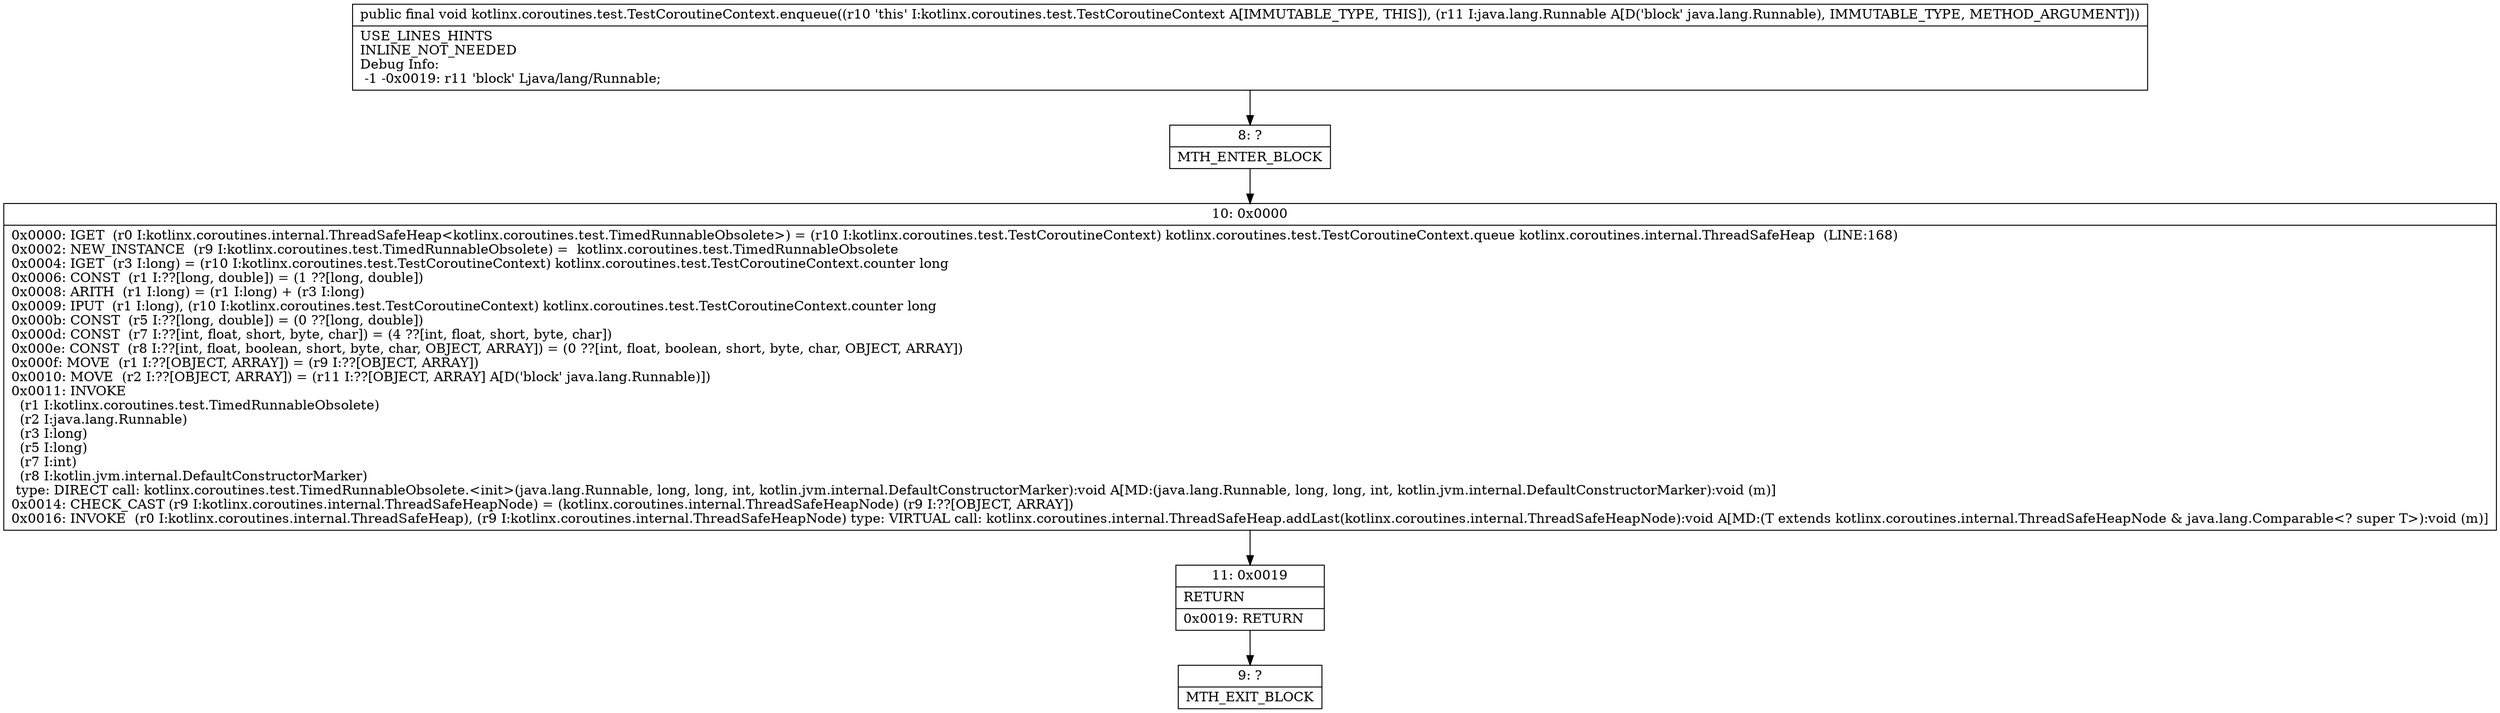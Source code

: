 digraph "CFG forkotlinx.coroutines.test.TestCoroutineContext.enqueue(Ljava\/lang\/Runnable;)V" {
Node_8 [shape=record,label="{8\:\ ?|MTH_ENTER_BLOCK\l}"];
Node_10 [shape=record,label="{10\:\ 0x0000|0x0000: IGET  (r0 I:kotlinx.coroutines.internal.ThreadSafeHeap\<kotlinx.coroutines.test.TimedRunnableObsolete\>) = (r10 I:kotlinx.coroutines.test.TestCoroutineContext) kotlinx.coroutines.test.TestCoroutineContext.queue kotlinx.coroutines.internal.ThreadSafeHeap  (LINE:168)\l0x0002: NEW_INSTANCE  (r9 I:kotlinx.coroutines.test.TimedRunnableObsolete) =  kotlinx.coroutines.test.TimedRunnableObsolete \l0x0004: IGET  (r3 I:long) = (r10 I:kotlinx.coroutines.test.TestCoroutineContext) kotlinx.coroutines.test.TestCoroutineContext.counter long \l0x0006: CONST  (r1 I:??[long, double]) = (1 ??[long, double]) \l0x0008: ARITH  (r1 I:long) = (r1 I:long) + (r3 I:long) \l0x0009: IPUT  (r1 I:long), (r10 I:kotlinx.coroutines.test.TestCoroutineContext) kotlinx.coroutines.test.TestCoroutineContext.counter long \l0x000b: CONST  (r5 I:??[long, double]) = (0 ??[long, double]) \l0x000d: CONST  (r7 I:??[int, float, short, byte, char]) = (4 ??[int, float, short, byte, char]) \l0x000e: CONST  (r8 I:??[int, float, boolean, short, byte, char, OBJECT, ARRAY]) = (0 ??[int, float, boolean, short, byte, char, OBJECT, ARRAY]) \l0x000f: MOVE  (r1 I:??[OBJECT, ARRAY]) = (r9 I:??[OBJECT, ARRAY]) \l0x0010: MOVE  (r2 I:??[OBJECT, ARRAY]) = (r11 I:??[OBJECT, ARRAY] A[D('block' java.lang.Runnable)]) \l0x0011: INVOKE  \l  (r1 I:kotlinx.coroutines.test.TimedRunnableObsolete)\l  (r2 I:java.lang.Runnable)\l  (r3 I:long)\l  (r5 I:long)\l  (r7 I:int)\l  (r8 I:kotlin.jvm.internal.DefaultConstructorMarker)\l type: DIRECT call: kotlinx.coroutines.test.TimedRunnableObsolete.\<init\>(java.lang.Runnable, long, long, int, kotlin.jvm.internal.DefaultConstructorMarker):void A[MD:(java.lang.Runnable, long, long, int, kotlin.jvm.internal.DefaultConstructorMarker):void (m)]\l0x0014: CHECK_CAST (r9 I:kotlinx.coroutines.internal.ThreadSafeHeapNode) = (kotlinx.coroutines.internal.ThreadSafeHeapNode) (r9 I:??[OBJECT, ARRAY]) \l0x0016: INVOKE  (r0 I:kotlinx.coroutines.internal.ThreadSafeHeap), (r9 I:kotlinx.coroutines.internal.ThreadSafeHeapNode) type: VIRTUAL call: kotlinx.coroutines.internal.ThreadSafeHeap.addLast(kotlinx.coroutines.internal.ThreadSafeHeapNode):void A[MD:(T extends kotlinx.coroutines.internal.ThreadSafeHeapNode & java.lang.Comparable\<? super T\>):void (m)]\l}"];
Node_11 [shape=record,label="{11\:\ 0x0019|RETURN\l|0x0019: RETURN   \l}"];
Node_9 [shape=record,label="{9\:\ ?|MTH_EXIT_BLOCK\l}"];
MethodNode[shape=record,label="{public final void kotlinx.coroutines.test.TestCoroutineContext.enqueue((r10 'this' I:kotlinx.coroutines.test.TestCoroutineContext A[IMMUTABLE_TYPE, THIS]), (r11 I:java.lang.Runnable A[D('block' java.lang.Runnable), IMMUTABLE_TYPE, METHOD_ARGUMENT]))  | USE_LINES_HINTS\lINLINE_NOT_NEEDED\lDebug Info:\l  \-1 \-0x0019: r11 'block' Ljava\/lang\/Runnable;\l}"];
MethodNode -> Node_8;Node_8 -> Node_10;
Node_10 -> Node_11;
Node_11 -> Node_9;
}

